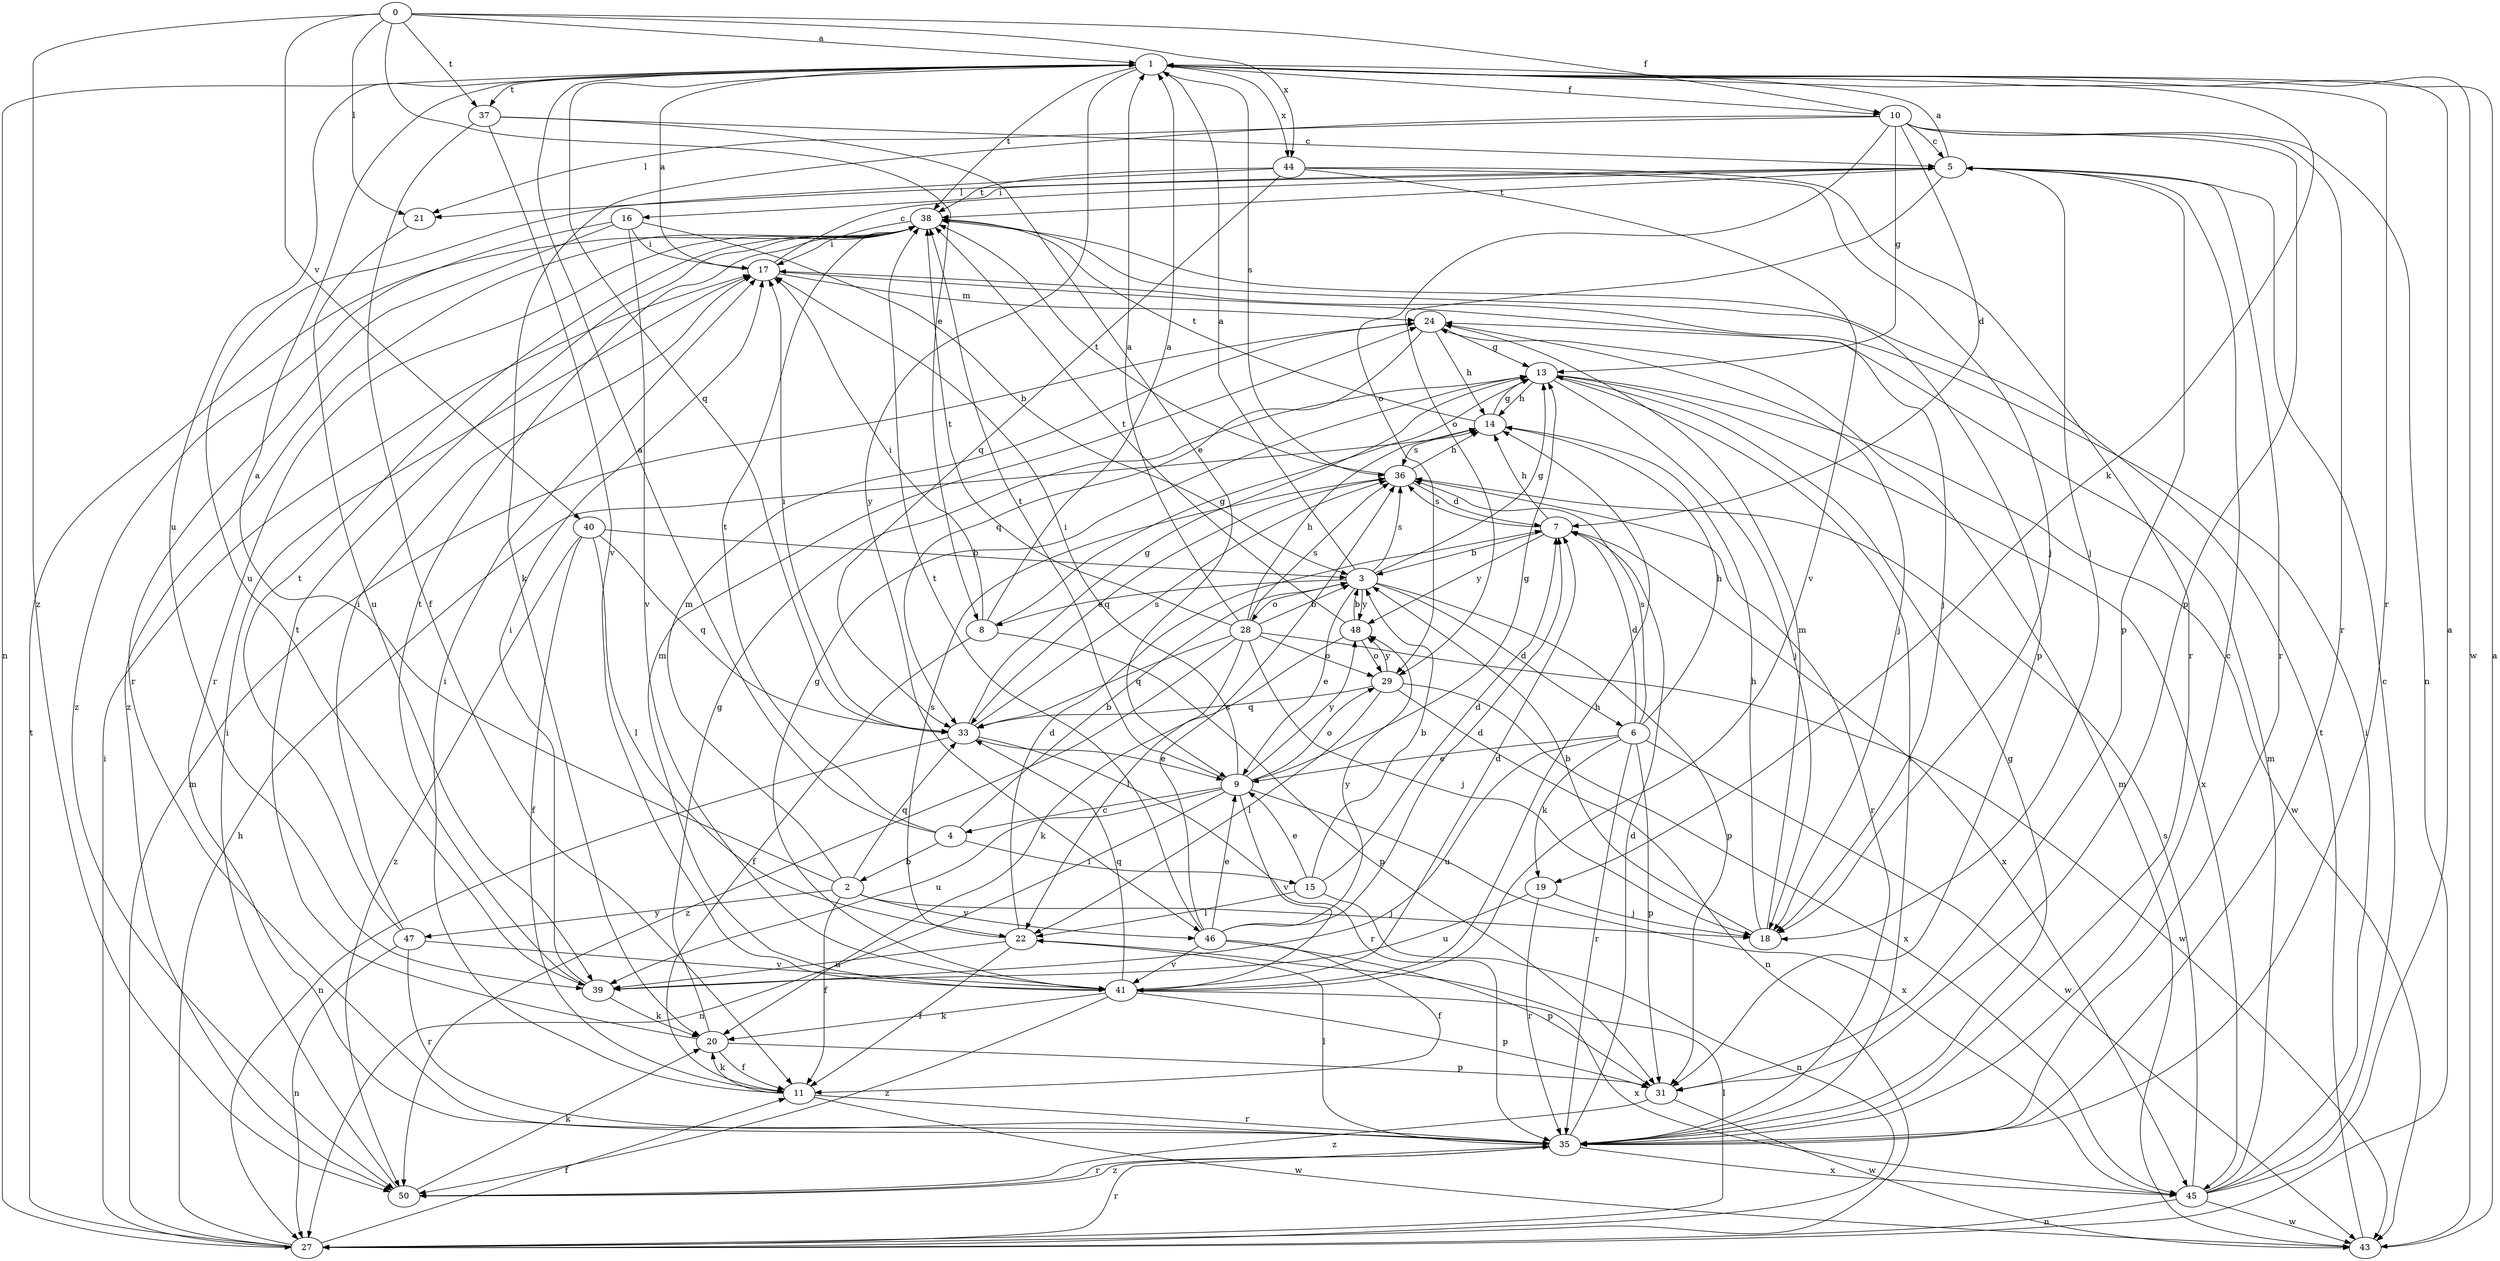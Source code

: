 strict digraph  {
0;
1;
2;
3;
4;
5;
6;
7;
8;
9;
10;
11;
13;
14;
15;
16;
17;
18;
19;
20;
21;
22;
24;
27;
28;
29;
31;
33;
35;
36;
37;
38;
39;
40;
41;
43;
44;
45;
46;
47;
48;
50;
0 -> 1  [label=a];
0 -> 8  [label=e];
0 -> 10  [label=f];
0 -> 21  [label=l];
0 -> 37  [label=t];
0 -> 40  [label=v];
0 -> 44  [label=x];
0 -> 50  [label=z];
1 -> 10  [label=f];
1 -> 19  [label=k];
1 -> 27  [label=n];
1 -> 33  [label=q];
1 -> 35  [label=r];
1 -> 36  [label=s];
1 -> 37  [label=t];
1 -> 38  [label=t];
1 -> 39  [label=u];
1 -> 43  [label=w];
1 -> 44  [label=x];
1 -> 46  [label=y];
2 -> 1  [label=a];
2 -> 11  [label=f];
2 -> 18  [label=j];
2 -> 24  [label=m];
2 -> 33  [label=q];
2 -> 46  [label=y];
2 -> 47  [label=y];
3 -> 1  [label=a];
3 -> 6  [label=d];
3 -> 8  [label=e];
3 -> 9  [label=e];
3 -> 13  [label=g];
3 -> 28  [label=o];
3 -> 31  [label=p];
3 -> 36  [label=s];
3 -> 48  [label=y];
4 -> 1  [label=a];
4 -> 2  [label=b];
4 -> 3  [label=b];
4 -> 15  [label=i];
4 -> 38  [label=t];
5 -> 1  [label=a];
5 -> 16  [label=i];
5 -> 18  [label=j];
5 -> 21  [label=l];
5 -> 29  [label=o];
5 -> 31  [label=p];
5 -> 35  [label=r];
5 -> 38  [label=t];
6 -> 7  [label=d];
6 -> 9  [label=e];
6 -> 14  [label=h];
6 -> 19  [label=k];
6 -> 31  [label=p];
6 -> 35  [label=r];
6 -> 36  [label=s];
6 -> 39  [label=u];
6 -> 43  [label=w];
7 -> 3  [label=b];
7 -> 14  [label=h];
7 -> 36  [label=s];
7 -> 45  [label=x];
7 -> 48  [label=y];
8 -> 1  [label=a];
8 -> 11  [label=f];
8 -> 13  [label=g];
8 -> 17  [label=i];
8 -> 31  [label=p];
9 -> 4  [label=c];
9 -> 13  [label=g];
9 -> 17  [label=i];
9 -> 27  [label=n];
9 -> 29  [label=o];
9 -> 38  [label=t];
9 -> 39  [label=u];
9 -> 41  [label=v];
9 -> 45  [label=x];
9 -> 48  [label=y];
10 -> 5  [label=c];
10 -> 7  [label=d];
10 -> 13  [label=g];
10 -> 20  [label=k];
10 -> 21  [label=l];
10 -> 27  [label=n];
10 -> 29  [label=o];
10 -> 31  [label=p];
10 -> 35  [label=r];
11 -> 17  [label=i];
11 -> 20  [label=k];
11 -> 35  [label=r];
11 -> 43  [label=w];
13 -> 14  [label=h];
13 -> 18  [label=j];
13 -> 35  [label=r];
13 -> 43  [label=w];
13 -> 45  [label=x];
14 -> 13  [label=g];
14 -> 36  [label=s];
14 -> 38  [label=t];
15 -> 3  [label=b];
15 -> 7  [label=d];
15 -> 9  [label=e];
15 -> 22  [label=l];
15 -> 27  [label=n];
16 -> 3  [label=b];
16 -> 17  [label=i];
16 -> 35  [label=r];
16 -> 41  [label=v];
16 -> 50  [label=z];
17 -> 1  [label=a];
17 -> 5  [label=c];
17 -> 18  [label=j];
17 -> 24  [label=m];
18 -> 3  [label=b];
18 -> 14  [label=h];
18 -> 24  [label=m];
19 -> 18  [label=j];
19 -> 35  [label=r];
19 -> 39  [label=u];
20 -> 11  [label=f];
20 -> 13  [label=g];
20 -> 31  [label=p];
20 -> 38  [label=t];
21 -> 39  [label=u];
22 -> 7  [label=d];
22 -> 11  [label=f];
22 -> 36  [label=s];
22 -> 39  [label=u];
24 -> 13  [label=g];
24 -> 14  [label=h];
24 -> 18  [label=j];
24 -> 33  [label=q];
27 -> 11  [label=f];
27 -> 14  [label=h];
27 -> 17  [label=i];
27 -> 22  [label=l];
27 -> 24  [label=m];
27 -> 35  [label=r];
27 -> 38  [label=t];
28 -> 1  [label=a];
28 -> 3  [label=b];
28 -> 14  [label=h];
28 -> 18  [label=j];
28 -> 22  [label=l];
28 -> 29  [label=o];
28 -> 33  [label=q];
28 -> 36  [label=s];
28 -> 38  [label=t];
28 -> 43  [label=w];
28 -> 50  [label=z];
29 -> 22  [label=l];
29 -> 27  [label=n];
29 -> 33  [label=q];
29 -> 45  [label=x];
29 -> 48  [label=y];
31 -> 43  [label=w];
31 -> 50  [label=z];
33 -> 9  [label=e];
33 -> 13  [label=g];
33 -> 17  [label=i];
33 -> 27  [label=n];
33 -> 35  [label=r];
33 -> 36  [label=s];
35 -> 5  [label=c];
35 -> 7  [label=d];
35 -> 13  [label=g];
35 -> 22  [label=l];
35 -> 45  [label=x];
35 -> 50  [label=z];
36 -> 7  [label=d];
36 -> 14  [label=h];
36 -> 33  [label=q];
36 -> 35  [label=r];
36 -> 38  [label=t];
37 -> 5  [label=c];
37 -> 9  [label=e];
37 -> 11  [label=f];
37 -> 41  [label=v];
38 -> 17  [label=i];
38 -> 31  [label=p];
38 -> 35  [label=r];
38 -> 50  [label=z];
39 -> 17  [label=i];
39 -> 20  [label=k];
39 -> 38  [label=t];
40 -> 3  [label=b];
40 -> 11  [label=f];
40 -> 22  [label=l];
40 -> 33  [label=q];
40 -> 50  [label=z];
41 -> 7  [label=d];
41 -> 13  [label=g];
41 -> 14  [label=h];
41 -> 20  [label=k];
41 -> 24  [label=m];
41 -> 31  [label=p];
41 -> 33  [label=q];
41 -> 45  [label=x];
41 -> 50  [label=z];
43 -> 1  [label=a];
43 -> 24  [label=m];
43 -> 38  [label=t];
44 -> 18  [label=j];
44 -> 33  [label=q];
44 -> 35  [label=r];
44 -> 38  [label=t];
44 -> 39  [label=u];
44 -> 41  [label=v];
45 -> 1  [label=a];
45 -> 5  [label=c];
45 -> 17  [label=i];
45 -> 24  [label=m];
45 -> 27  [label=n];
45 -> 36  [label=s];
45 -> 43  [label=w];
46 -> 7  [label=d];
46 -> 9  [label=e];
46 -> 11  [label=f];
46 -> 31  [label=p];
46 -> 36  [label=s];
46 -> 38  [label=t];
46 -> 41  [label=v];
46 -> 48  [label=y];
47 -> 17  [label=i];
47 -> 27  [label=n];
47 -> 35  [label=r];
47 -> 38  [label=t];
47 -> 41  [label=v];
48 -> 3  [label=b];
48 -> 20  [label=k];
48 -> 29  [label=o];
48 -> 38  [label=t];
50 -> 17  [label=i];
50 -> 20  [label=k];
50 -> 35  [label=r];
}
